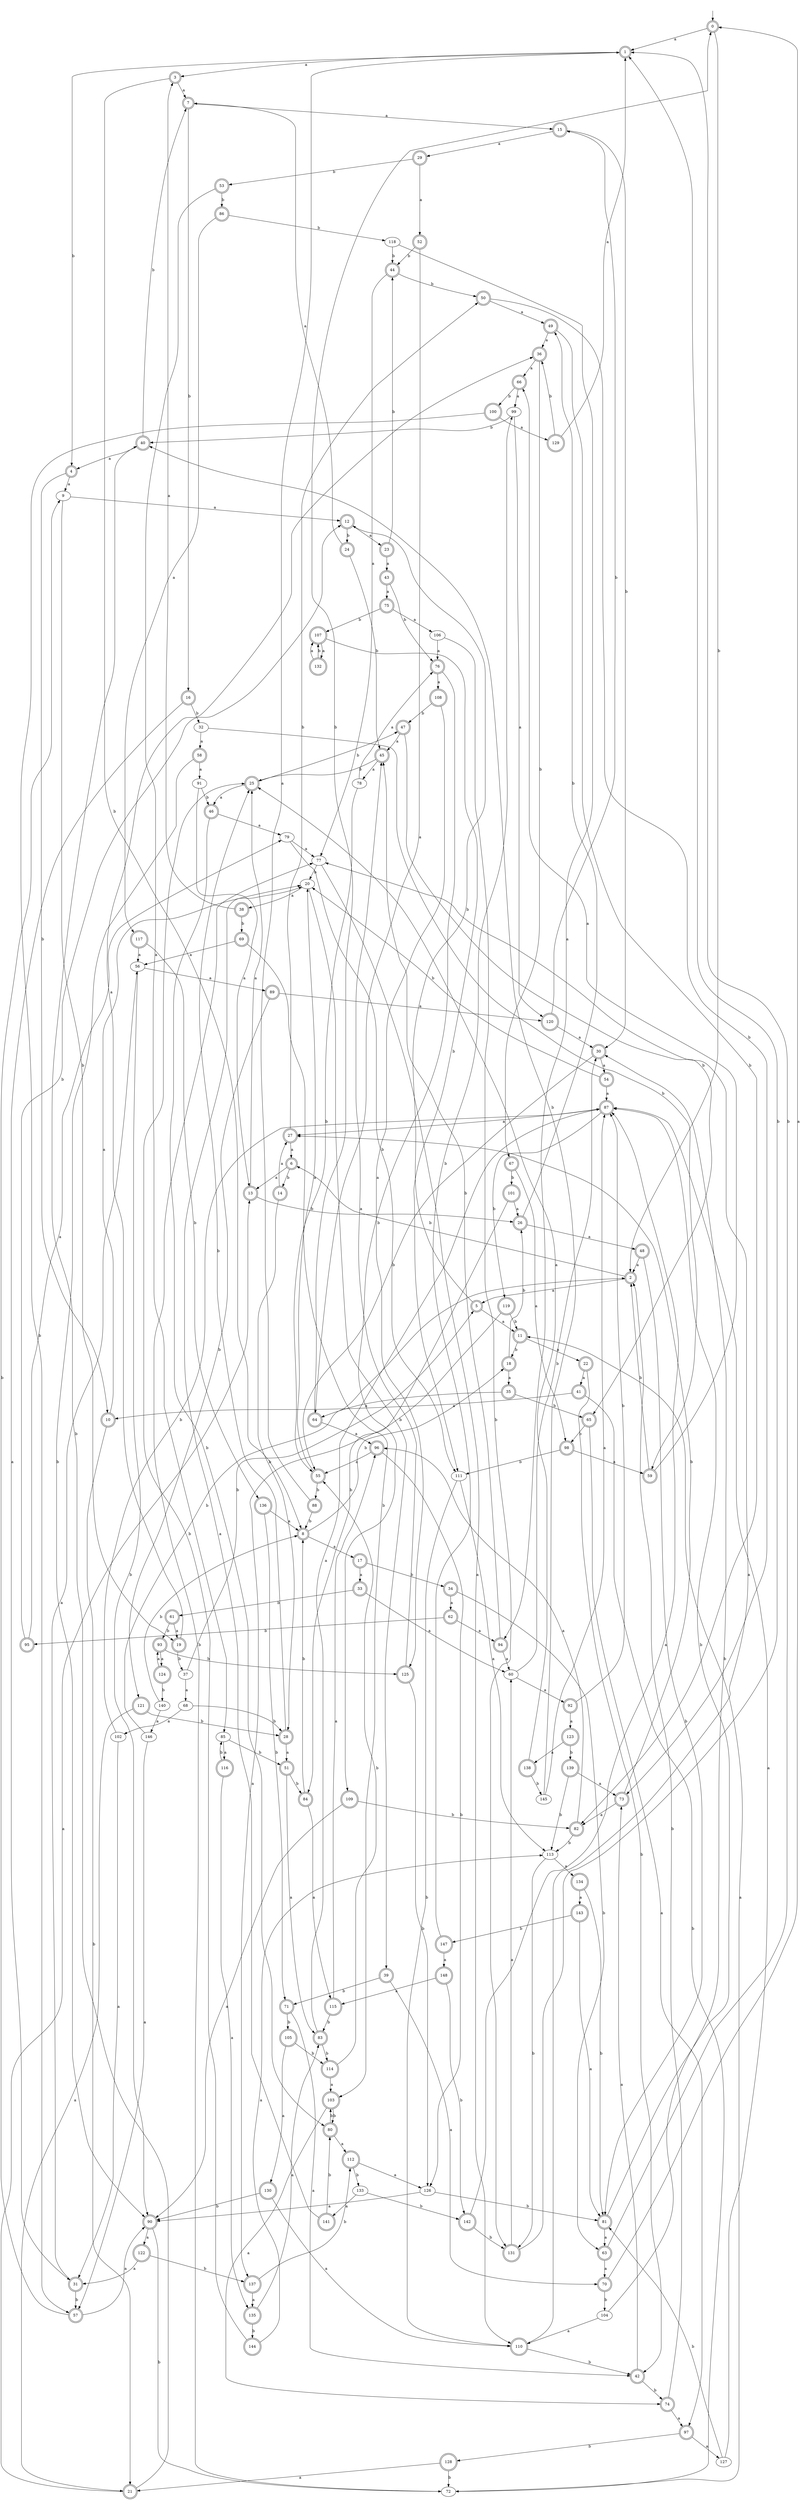 digraph RandomDFA {
  __start0 [label="", shape=none];
  __start0 -> 0 [label=""];
  0 [shape=circle] [shape=doublecircle]
  0 -> 1 [label="a"]
  0 -> 2 [label="b"]
  1 [shape=doublecircle]
  1 -> 3 [label="a"]
  1 -> 4 [label="b"]
  2 [shape=doublecircle]
  2 -> 5 [label="a"]
  2 -> 6 [label="b"]
  3 [shape=doublecircle]
  3 -> 7 [label="a"]
  3 -> 8 [label="b"]
  4 [shape=doublecircle]
  4 -> 9 [label="a"]
  4 -> 10 [label="b"]
  5 [shape=doublecircle]
  5 -> 11 [label="a"]
  5 -> 12 [label="b"]
  6 [shape=doublecircle]
  6 -> 13 [label="a"]
  6 -> 14 [label="b"]
  7 [shape=doublecircle]
  7 -> 15 [label="a"]
  7 -> 16 [label="b"]
  8 [shape=doublecircle]
  8 -> 17 [label="a"]
  8 -> 18 [label="b"]
  9
  9 -> 12 [label="a"]
  9 -> 19 [label="b"]
  10 [shape=doublecircle]
  10 -> 20 [label="a"]
  10 -> 21 [label="b"]
  11 [shape=doublecircle]
  11 -> 22 [label="a"]
  11 -> 18 [label="b"]
  12 [shape=doublecircle]
  12 -> 23 [label="a"]
  12 -> 24 [label="b"]
  13 [shape=doublecircle]
  13 -> 25 [label="a"]
  13 -> 26 [label="b"]
  14 [shape=doublecircle]
  14 -> 27 [label="a"]
  14 -> 28 [label="b"]
  15 [shape=doublecircle]
  15 -> 29 [label="a"]
  15 -> 30 [label="b"]
  16 [shape=doublecircle]
  16 -> 31 [label="a"]
  16 -> 32 [label="b"]
  17 [shape=doublecircle]
  17 -> 33 [label="a"]
  17 -> 34 [label="b"]
  18 [shape=doublecircle]
  18 -> 35 [label="a"]
  18 -> 26 [label="b"]
  19 [shape=doublecircle]
  19 -> 36 [label="a"]
  19 -> 37 [label="b"]
  20
  20 -> 38 [label="a"]
  20 -> 39 [label="b"]
  21 [shape=doublecircle]
  21 -> 13 [label="a"]
  21 -> 40 [label="b"]
  22 [shape=doublecircle]
  22 -> 41 [label="a"]
  22 -> 42 [label="b"]
  23 [shape=doublecircle]
  23 -> 43 [label="a"]
  23 -> 44 [label="b"]
  24 [shape=doublecircle]
  24 -> 7 [label="a"]
  24 -> 45 [label="b"]
  25 [shape=doublecircle]
  25 -> 46 [label="a"]
  25 -> 47 [label="b"]
  26 [shape=doublecircle]
  26 -> 48 [label="a"]
  26 -> 49 [label="b"]
  27 [shape=doublecircle]
  27 -> 6 [label="a"]
  27 -> 50 [label="b"]
  28 [shape=doublecircle]
  28 -> 51 [label="a"]
  28 -> 25 [label="b"]
  29 [shape=doublecircle]
  29 -> 52 [label="a"]
  29 -> 53 [label="b"]
  30 [shape=doublecircle]
  30 -> 54 [label="a"]
  30 -> 55 [label="b"]
  31 [shape=doublecircle]
  31 -> 56 [label="a"]
  31 -> 57 [label="b"]
  32
  32 -> 58 [label="a"]
  32 -> 59 [label="b"]
  33 [shape=doublecircle]
  33 -> 60 [label="a"]
  33 -> 61 [label="b"]
  34 [shape=doublecircle]
  34 -> 62 [label="a"]
  34 -> 63 [label="b"]
  35 [shape=doublecircle]
  35 -> 64 [label="a"]
  35 -> 65 [label="b"]
  36 [shape=doublecircle]
  36 -> 66 [label="a"]
  36 -> 67 [label="b"]
  37
  37 -> 68 [label="a"]
  37 -> 5 [label="b"]
  38 [shape=doublecircle]
  38 -> 3 [label="a"]
  38 -> 69 [label="b"]
  39 [shape=doublecircle]
  39 -> 70 [label="a"]
  39 -> 71 [label="b"]
  40 [shape=doublecircle]
  40 -> 4 [label="a"]
  40 -> 7 [label="b"]
  41 [shape=doublecircle]
  41 -> 10 [label="a"]
  41 -> 72 [label="b"]
  42 [shape=doublecircle]
  42 -> 73 [label="a"]
  42 -> 74 [label="b"]
  43 [shape=doublecircle]
  43 -> 75 [label="a"]
  43 -> 76 [label="b"]
  44 [shape=doublecircle]
  44 -> 77 [label="a"]
  44 -> 50 [label="b"]
  45 [shape=doublecircle]
  45 -> 78 [label="a"]
  45 -> 25 [label="b"]
  46 [shape=doublecircle]
  46 -> 79 [label="a"]
  46 -> 80 [label="b"]
  47 [shape=doublecircle]
  47 -> 45 [label="a"]
  47 -> 65 [label="b"]
  48 [shape=doublecircle]
  48 -> 2 [label="a"]
  48 -> 81 [label="b"]
  49 [shape=doublecircle]
  49 -> 36 [label="a"]
  49 -> 82 [label="b"]
  50 [shape=doublecircle]
  50 -> 49 [label="a"]
  50 -> 73 [label="b"]
  51 [shape=doublecircle]
  51 -> 83 [label="a"]
  51 -> 84 [label="b"]
  52 [shape=doublecircle]
  52 -> 64 [label="a"]
  52 -> 44 [label="b"]
  53 [shape=doublecircle]
  53 -> 85 [label="a"]
  53 -> 86 [label="b"]
  54 [shape=doublecircle]
  54 -> 87 [label="a"]
  54 -> 20 [label="b"]
  55 [shape=doublecircle]
  55 -> 20 [label="a"]
  55 -> 88 [label="b"]
  56
  56 -> 89 [label="a"]
  56 -> 90 [label="b"]
  57 [shape=doublecircle]
  57 -> 90 [label="a"]
  57 -> 9 [label="b"]
  58 [shape=doublecircle]
  58 -> 91 [label="a"]
  58 -> 90 [label="b"]
  59 [shape=doublecircle]
  59 -> 66 [label="a"]
  59 -> 2 [label="b"]
  60
  60 -> 92 [label="a"]
  60 -> 30 [label="b"]
  61 [shape=doublecircle]
  61 -> 19 [label="a"]
  61 -> 93 [label="b"]
  62 [shape=doublecircle]
  62 -> 94 [label="a"]
  62 -> 95 [label="b"]
  63 [shape=doublecircle]
  63 -> 70 [label="a"]
  63 -> 1 [label="b"]
  64 [shape=doublecircle]
  64 -> 96 [label="a"]
  64 -> 0 [label="b"]
  65 [shape=doublecircle]
  65 -> 97 [label="a"]
  65 -> 98 [label="b"]
  66 [shape=doublecircle]
  66 -> 99 [label="a"]
  66 -> 100 [label="b"]
  67 [shape=doublecircle]
  67 -> 98 [label="a"]
  67 -> 101 [label="b"]
  68
  68 -> 102 [label="a"]
  68 -> 28 [label="b"]
  69 [shape=doublecircle]
  69 -> 56 [label="a"]
  69 -> 103 [label="b"]
  70 [shape=doublecircle]
  70 -> 0 [label="a"]
  70 -> 104 [label="b"]
  71 [shape=doublecircle]
  71 -> 42 [label="a"]
  71 -> 105 [label="b"]
  72
  72 -> 11 [label="a"]
  72 -> 77 [label="b"]
  73 [shape=doublecircle]
  73 -> 82 [label="a"]
  73 -> 27 [label="b"]
  74 [shape=doublecircle]
  74 -> 97 [label="a"]
  74 -> 2 [label="b"]
  75 [shape=doublecircle]
  75 -> 106 [label="a"]
  75 -> 107 [label="b"]
  76 [shape=doublecircle]
  76 -> 108 [label="a"]
  76 -> 109 [label="b"]
  77
  77 -> 110 [label="a"]
  77 -> 20 [label="b"]
  78
  78 -> 76 [label="a"]
  78 -> 55 [label="b"]
  79
  79 -> 77 [label="a"]
  79 -> 111 [label="b"]
  80 [shape=doublecircle]
  80 -> 112 [label="a"]
  80 -> 103 [label="b"]
  81 [shape=doublecircle]
  81 -> 63 [label="a"]
  81 -> 87 [label="b"]
  82 [shape=doublecircle]
  82 -> 96 [label="a"]
  82 -> 113 [label="b"]
  83 [shape=doublecircle]
  83 -> 87 [label="a"]
  83 -> 114 [label="b"]
  84 [shape=doublecircle]
  84 -> 115 [label="a"]
  84 -> 8 [label="b"]
  85
  85 -> 116 [label="a"]
  85 -> 51 [label="b"]
  86 [shape=doublecircle]
  86 -> 117 [label="a"]
  86 -> 118 [label="b"]
  87 [shape=doublecircle]
  87 -> 27 [label="a"]
  87 -> 119 [label="b"]
  88 [shape=doublecircle]
  88 -> 1 [label="a"]
  88 -> 8 [label="b"]
  89 [shape=doublecircle]
  89 -> 120 [label="a"]
  89 -> 121 [label="b"]
  90 [shape=doublecircle]
  90 -> 122 [label="a"]
  90 -> 72 [label="b"]
  91
  91 -> 13 [label="a"]
  91 -> 46 [label="b"]
  92 [shape=doublecircle]
  92 -> 123 [label="a"]
  92 -> 87 [label="b"]
  93 [shape=doublecircle]
  93 -> 124 [label="a"]
  93 -> 125 [label="b"]
  94 [shape=doublecircle]
  94 -> 60 [label="a"]
  94 -> 45 [label="b"]
  95 [shape=doublecircle]
  95 -> 79 [label="a"]
  95 -> 12 [label="b"]
  96 [shape=doublecircle]
  96 -> 55 [label="a"]
  96 -> 126 [label="b"]
  97 [shape=doublecircle]
  97 -> 127 [label="a"]
  97 -> 128 [label="b"]
  98 [shape=doublecircle]
  98 -> 59 [label="a"]
  98 -> 111 [label="b"]
  99
  99 -> 120 [label="a"]
  99 -> 40 [label="b"]
  100 [shape=doublecircle]
  100 -> 129 [label="a"]
  100 -> 57 [label="b"]
  101 [shape=doublecircle]
  101 -> 26 [label="a"]
  101 -> 84 [label="b"]
  102
  102 -> 31 [label="a"]
  102 -> 87 [label="b"]
  103 [shape=doublecircle]
  103 -> 74 [label="a"]
  103 -> 80 [label="b"]
  104
  104 -> 110 [label="a"]
  104 -> 30 [label="b"]
  105 [shape=doublecircle]
  105 -> 130 [label="a"]
  105 -> 114 [label="b"]
  106
  106 -> 76 [label="a"]
  106 -> 131 [label="b"]
  107 [shape=doublecircle]
  107 -> 132 [label="a"]
  107 -> 111 [label="b"]
  108 [shape=doublecircle]
  108 -> 125 [label="a"]
  108 -> 47 [label="b"]
  109 [shape=doublecircle]
  109 -> 90 [label="a"]
  109 -> 82 [label="b"]
  110 [shape=doublecircle]
  110 -> 77 [label="a"]
  110 -> 42 [label="b"]
  111
  111 -> 113 [label="a"]
  111 -> 110 [label="b"]
  112 [shape=doublecircle]
  112 -> 126 [label="a"]
  112 -> 133 [label="b"]
  113
  113 -> 134 [label="a"]
  113 -> 131 [label="b"]
  114 [shape=doublecircle]
  114 -> 103 [label="a"]
  114 -> 55 [label="b"]
  115 [shape=doublecircle]
  115 -> 96 [label="a"]
  115 -> 83 [label="b"]
  116 [shape=doublecircle]
  116 -> 135 [label="a"]
  116 -> 85 [label="b"]
  117 [shape=doublecircle]
  117 -> 56 [label="a"]
  117 -> 136 [label="b"]
  118
  118 -> 94 [label="a"]
  118 -> 44 [label="b"]
  119 [shape=doublecircle]
  119 -> 137 [label="a"]
  119 -> 11 [label="b"]
  120 [shape=doublecircle]
  120 -> 30 [label="a"]
  120 -> 15 [label="b"]
  121 [shape=doublecircle]
  121 -> 21 [label="a"]
  121 -> 28 [label="b"]
  122 [shape=doublecircle]
  122 -> 31 [label="a"]
  122 -> 137 [label="b"]
  123 [shape=doublecircle]
  123 -> 138 [label="a"]
  123 -> 139 [label="b"]
  124 [shape=doublecircle]
  124 -> 93 [label="a"]
  124 -> 140 [label="b"]
  125 [shape=doublecircle]
  125 -> 45 [label="a"]
  125 -> 126 [label="b"]
  126
  126 -> 90 [label="a"]
  126 -> 81 [label="b"]
  127
  127 -> 87 [label="a"]
  127 -> 81 [label="b"]
  128 [shape=doublecircle]
  128 -> 21 [label="a"]
  128 -> 72 [label="b"]
  129 [shape=doublecircle]
  129 -> 1 [label="a"]
  129 -> 36 [label="b"]
  130 [shape=doublecircle]
  130 -> 110 [label="a"]
  130 -> 90 [label="b"]
  131 [shape=doublecircle]
  131 -> 60 [label="a"]
  131 -> 1 [label="b"]
  132 [shape=doublecircle]
  132 -> 107 [label="a"]
  132 -> 107 [label="b"]
  133
  133 -> 141 [label="a"]
  133 -> 142 [label="b"]
  134 [shape=doublecircle]
  134 -> 143 [label="a"]
  134 -> 81 [label="b"]
  135 [shape=doublecircle]
  135 -> 83 [label="a"]
  135 -> 144 [label="b"]
  136 [shape=doublecircle]
  136 -> 8 [label="a"]
  136 -> 71 [label="b"]
  137 [shape=doublecircle]
  137 -> 135 [label="a"]
  137 -> 112 [label="b"]
  138 [shape=doublecircle]
  138 -> 25 [label="a"]
  138 -> 145 [label="b"]
  139 [shape=doublecircle]
  139 -> 73 [label="a"]
  139 -> 113 [label="b"]
  140
  140 -> 146 [label="a"]
  140 -> 8 [label="b"]
  141 [shape=doublecircle]
  141 -> 20 [label="a"]
  141 -> 80 [label="b"]
  142 [shape=doublecircle]
  142 -> 87 [label="a"]
  142 -> 131 [label="b"]
  143 [shape=doublecircle]
  143 -> 81 [label="a"]
  143 -> 147 [label="b"]
  144 [shape=doublecircle]
  144 -> 113 [label="a"]
  144 -> 25 [label="b"]
  145
  145 -> 87 [label="a"]
  145 -> 40 [label="b"]
  146
  146 -> 57 [label="a"]
  146 -> 2 [label="b"]
  147 [shape=doublecircle]
  147 -> 148 [label="a"]
  147 -> 99 [label="b"]
  148 [shape=doublecircle]
  148 -> 115 [label="a"]
  148 -> 142 [label="b"]
}
